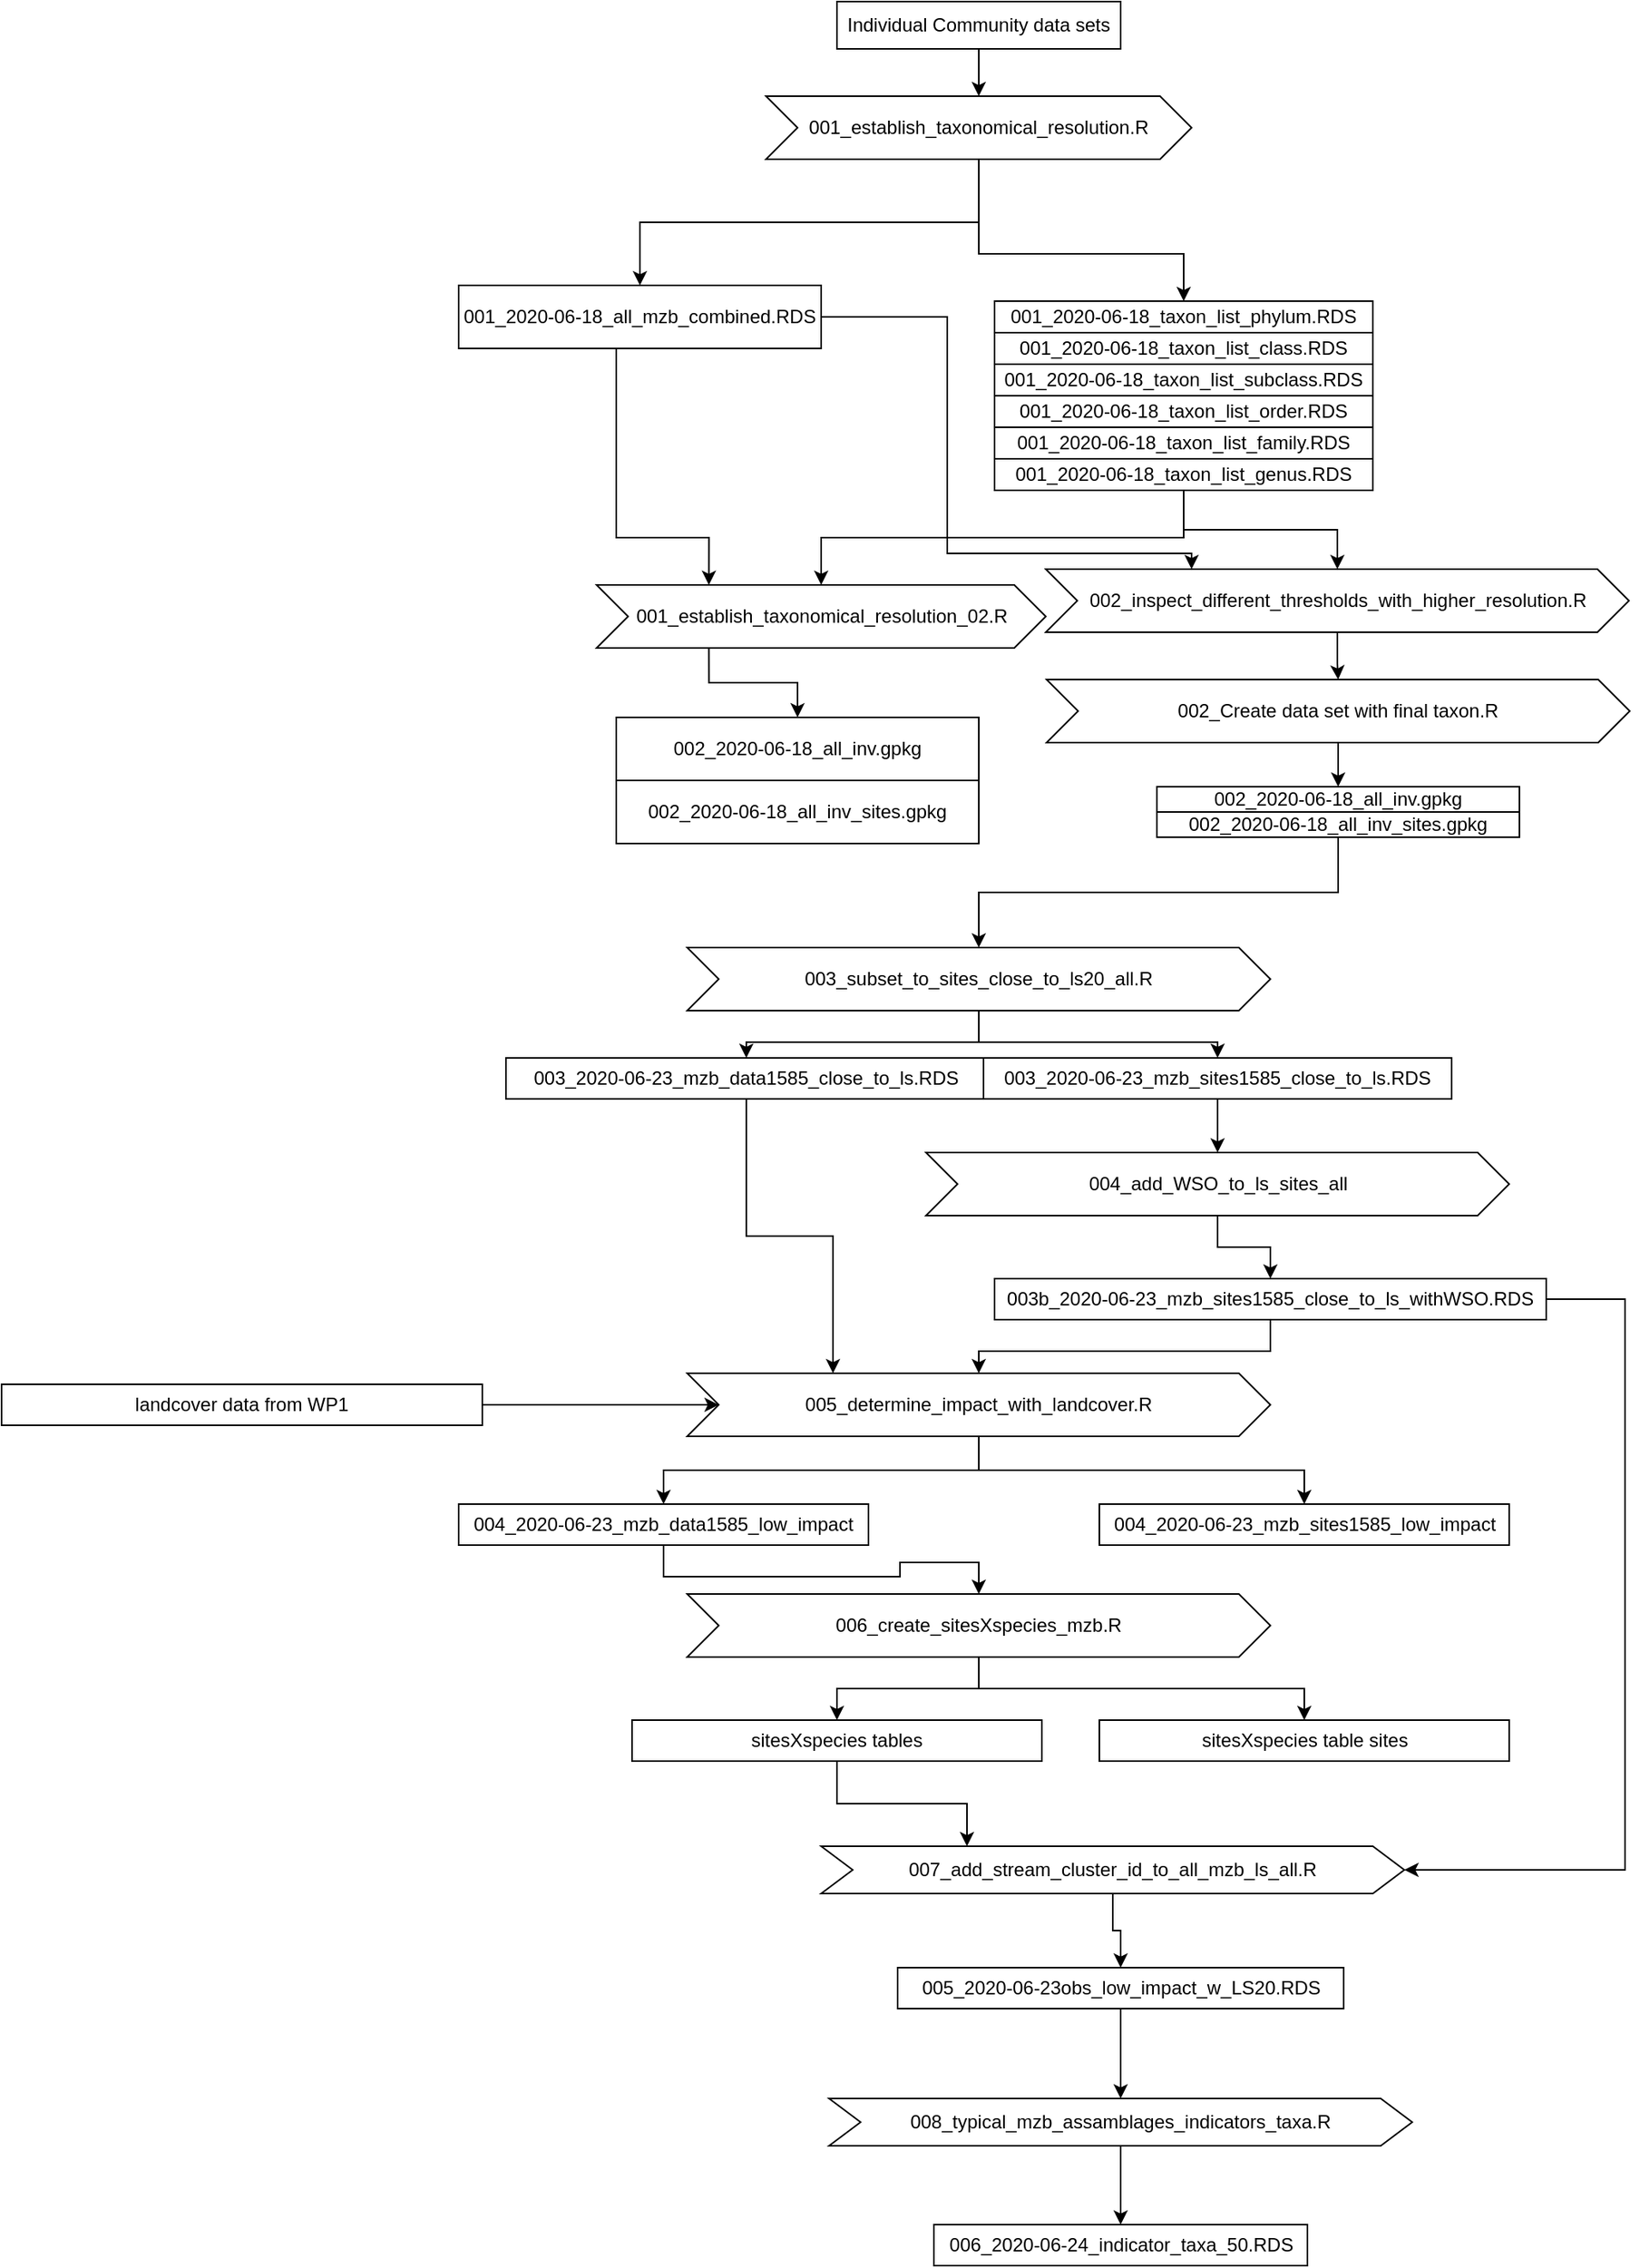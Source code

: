 <mxfile version="11.1.4" type="device"><diagram id="KnYPXJuZ4D2YveWrXV-M" name="Page-1"><mxGraphModel dx="1287" dy="825" grid="1" gridSize="10" guides="1" tooltips="1" connect="1" arrows="1" fold="1" page="1" pageScale="1" pageWidth="827" pageHeight="1169" math="0" shadow="0"><root><mxCell id="0"/><mxCell id="1" parent="0"/><mxCell id="X17ESc6eLI6ejpCM1NBl-5" style="edgeStyle=orthogonalEdgeStyle;rounded=0;orthogonalLoop=1;jettySize=auto;html=1;entryX=0.5;entryY=0;entryDx=0;entryDy=0;" parent="1" source="X17ESc6eLI6ejpCM1NBl-2" target="X17ESc6eLI6ejpCM1NBl-3" edge="1"><mxGeometry relative="1" as="geometry"/></mxCell><mxCell id="X17ESc6eLI6ejpCM1NBl-2" value="Individual Community data sets" style="rounded=0;whiteSpace=wrap;html=1;" parent="1" vertex="1"><mxGeometry x="280" y="90" width="180" height="30" as="geometry"/></mxCell><mxCell id="X17ESc6eLI6ejpCM1NBl-8" style="edgeStyle=orthogonalEdgeStyle;rounded=0;orthogonalLoop=1;jettySize=auto;html=1;entryX=0.5;entryY=0;entryDx=0;entryDy=0;" parent="1" source="X17ESc6eLI6ejpCM1NBl-3" target="X17ESc6eLI6ejpCM1NBl-7" edge="1"><mxGeometry relative="1" as="geometry"/></mxCell><mxCell id="X17ESc6eLI6ejpCM1NBl-15" style="edgeStyle=orthogonalEdgeStyle;rounded=0;orthogonalLoop=1;jettySize=auto;html=1;" parent="1" source="X17ESc6eLI6ejpCM1NBl-3" target="X17ESc6eLI6ejpCM1NBl-9" edge="1"><mxGeometry relative="1" as="geometry"><Array as="points"><mxPoint x="370" y="250"/><mxPoint x="500" y="250"/></Array></mxGeometry></mxCell><mxCell id="X17ESc6eLI6ejpCM1NBl-3" value="001_establish_taxonomical_resolution.R" style="shape=step;perimeter=stepPerimeter;whiteSpace=wrap;html=1;fixedSize=1;" parent="1" vertex="1"><mxGeometry x="235" y="150" width="270" height="40" as="geometry"/></mxCell><mxCell id="5rJEjbNxfFaz7bEZfSUa-31" style="edgeStyle=orthogonalEdgeStyle;rounded=0;orthogonalLoop=1;jettySize=auto;html=1;entryX=0.25;entryY=0;entryDx=0;entryDy=0;" parent="1" source="X17ESc6eLI6ejpCM1NBl-7" target="X17ESc6eLI6ejpCM1NBl-16" edge="1"><mxGeometry relative="1" as="geometry"><Array as="points"><mxPoint x="140" y="430"/><mxPoint x="199" y="430"/></Array></mxGeometry></mxCell><mxCell id="x04xRFgHLbcFB4vvxulx-6" style="edgeStyle=orthogonalEdgeStyle;rounded=0;orthogonalLoop=1;jettySize=auto;html=1;entryX=0.25;entryY=0;entryDx=0;entryDy=0;" parent="1" source="X17ESc6eLI6ejpCM1NBl-7" target="cHFL7TIvDbP1Bg79dZ39-2" edge="1"><mxGeometry relative="1" as="geometry"><Array as="points"><mxPoint x="350" y="290"/><mxPoint x="350" y="440"/><mxPoint x="505" y="440"/></Array></mxGeometry></mxCell><mxCell id="X17ESc6eLI6ejpCM1NBl-7" value="001_2020-06-18_all_mzb_combined.RDS" style="rounded=0;whiteSpace=wrap;html=1;" parent="1" vertex="1"><mxGeometry x="40" y="270" width="230" height="40" as="geometry"/></mxCell><mxCell id="X17ESc6eLI6ejpCM1NBl-9" value="001_2020-06-18_taxon_list_phylum.RDS" style="rounded=0;whiteSpace=wrap;html=1;" parent="1" vertex="1"><mxGeometry x="380" y="280" width="240" height="20" as="geometry"/></mxCell><mxCell id="X17ESc6eLI6ejpCM1NBl-10" value="001_2020-06-18_taxon_list_class.RDS" style="rounded=0;whiteSpace=wrap;html=1;" parent="1" vertex="1"><mxGeometry x="380" y="300" width="240" height="20" as="geometry"/></mxCell><mxCell id="X17ESc6eLI6ejpCM1NBl-11" value="001_2020-06-18_taxon_list_order.RDS" style="rounded=0;whiteSpace=wrap;html=1;" parent="1" vertex="1"><mxGeometry x="380" y="340" width="240" height="20" as="geometry"/></mxCell><mxCell id="X17ESc6eLI6ejpCM1NBl-12" value="001_2020-06-18_taxon_list_subclass.RDS" style="rounded=0;whiteSpace=wrap;html=1;" parent="1" vertex="1"><mxGeometry x="380" y="320" width="240" height="20" as="geometry"/></mxCell><mxCell id="X17ESc6eLI6ejpCM1NBl-13" value="001_2020-06-18_taxon_list_family.RDS" style="rounded=0;whiteSpace=wrap;html=1;" parent="1" vertex="1"><mxGeometry x="380" y="360" width="240" height="20" as="geometry"/></mxCell><mxCell id="X17ESc6eLI6ejpCM1NBl-17" style="edgeStyle=orthogonalEdgeStyle;rounded=0;orthogonalLoop=1;jettySize=auto;html=1;entryX=0.5;entryY=0;entryDx=0;entryDy=0;" parent="1" source="X17ESc6eLI6ejpCM1NBl-14" target="X17ESc6eLI6ejpCM1NBl-16" edge="1"><mxGeometry relative="1" as="geometry"/></mxCell><mxCell id="cHFL7TIvDbP1Bg79dZ39-10" style="edgeStyle=orthogonalEdgeStyle;rounded=0;orthogonalLoop=1;jettySize=auto;html=1;entryX=0.5;entryY=0;entryDx=0;entryDy=0;" parent="1" source="X17ESc6eLI6ejpCM1NBl-14" target="cHFL7TIvDbP1Bg79dZ39-2" edge="1"><mxGeometry relative="1" as="geometry"/></mxCell><mxCell id="X17ESc6eLI6ejpCM1NBl-14" value="001_2020-06-18_taxon_list_genus.RDS" style="rounded=0;whiteSpace=wrap;html=1;" parent="1" vertex="1"><mxGeometry x="380" y="380" width="240" height="20" as="geometry"/></mxCell><mxCell id="5rJEjbNxfFaz7bEZfSUa-3" style="edgeStyle=orthogonalEdgeStyle;rounded=0;orthogonalLoop=1;jettySize=auto;html=1;entryX=0.5;entryY=0;entryDx=0;entryDy=0;exitX=0.25;exitY=1;exitDx=0;exitDy=0;" parent="1" source="X17ESc6eLI6ejpCM1NBl-16" target="5rJEjbNxfFaz7bEZfSUa-1" edge="1"><mxGeometry relative="1" as="geometry"/></mxCell><mxCell id="X17ESc6eLI6ejpCM1NBl-16" value="001_establish_taxonomical_resolution_02.R" style="shape=step;perimeter=stepPerimeter;whiteSpace=wrap;html=1;fixedSize=1;" parent="1" vertex="1"><mxGeometry x="127.5" y="460" width="285" height="40" as="geometry"/></mxCell><mxCell id="5rJEjbNxfFaz7bEZfSUa-1" value="002_2020-06-18_all_inv.gpkg" style="rounded=0;whiteSpace=wrap;html=1;" parent="1" vertex="1"><mxGeometry x="140" y="544" width="230" height="40" as="geometry"/></mxCell><mxCell id="5rJEjbNxfFaz7bEZfSUa-2" value="002_2020-06-18_all_inv_sites.gpkg" style="rounded=0;whiteSpace=wrap;html=1;" parent="1" vertex="1"><mxGeometry x="140" y="584" width="230" height="40" as="geometry"/></mxCell><mxCell id="x04xRFgHLbcFB4vvxulx-2" style="edgeStyle=orthogonalEdgeStyle;rounded=0;orthogonalLoop=1;jettySize=auto;html=1;" parent="1" source="cHFL7TIvDbP1Bg79dZ39-2" target="x04xRFgHLbcFB4vvxulx-1" edge="1"><mxGeometry relative="1" as="geometry"/></mxCell><mxCell id="cHFL7TIvDbP1Bg79dZ39-2" value="002_inspect_different_thresholds_with_higher_resolution.R" style="shape=step;perimeter=stepPerimeter;whiteSpace=wrap;html=1;fixedSize=1;" parent="1" vertex="1"><mxGeometry x="412.5" y="450" width="370" height="40" as="geometry"/></mxCell><mxCell id="cHFL7TIvDbP1Bg79dZ39-15" style="edgeStyle=orthogonalEdgeStyle;rounded=0;orthogonalLoop=1;jettySize=auto;html=1;" parent="1" source="cHFL7TIvDbP1Bg79dZ39-8" target="cHFL7TIvDbP1Bg79dZ39-13" edge="1"><mxGeometry relative="1" as="geometry"/></mxCell><mxCell id="cHFL7TIvDbP1Bg79dZ39-16" style="edgeStyle=orthogonalEdgeStyle;rounded=0;orthogonalLoop=1;jettySize=auto;html=1;" parent="1" source="cHFL7TIvDbP1Bg79dZ39-8" target="cHFL7TIvDbP1Bg79dZ39-14" edge="1"><mxGeometry relative="1" as="geometry"/></mxCell><mxCell id="cHFL7TIvDbP1Bg79dZ39-8" value="003_subset_to_sites_close_to_ls20_all.R" style="shape=step;perimeter=stepPerimeter;whiteSpace=wrap;html=1;fixedSize=1;" parent="1" vertex="1"><mxGeometry x="185" y="690" width="370" height="40" as="geometry"/></mxCell><mxCell id="cHFL7TIvDbP1Bg79dZ39-27" style="edgeStyle=orthogonalEdgeStyle;rounded=0;orthogonalLoop=1;jettySize=auto;html=1;entryX=0.25;entryY=0;entryDx=0;entryDy=0;" parent="1" source="cHFL7TIvDbP1Bg79dZ39-13" target="cHFL7TIvDbP1Bg79dZ39-23" edge="1"><mxGeometry relative="1" as="geometry"/></mxCell><mxCell id="cHFL7TIvDbP1Bg79dZ39-13" value="003_2020-06-23_mzb_data1585_close_to_ls.RDS" style="rounded=0;whiteSpace=wrap;html=1;" parent="1" vertex="1"><mxGeometry x="70" y="760" width="305" height="26" as="geometry"/></mxCell><mxCell id="cHFL7TIvDbP1Bg79dZ39-19" style="edgeStyle=orthogonalEdgeStyle;rounded=0;orthogonalLoop=1;jettySize=auto;html=1;entryX=0.5;entryY=0;entryDx=0;entryDy=0;" parent="1" source="cHFL7TIvDbP1Bg79dZ39-14" target="cHFL7TIvDbP1Bg79dZ39-18" edge="1"><mxGeometry relative="1" as="geometry"/></mxCell><mxCell id="cHFL7TIvDbP1Bg79dZ39-14" value="003_2020-06-23_mzb_sites1585_close_to_ls.RDS" style="rounded=0;whiteSpace=wrap;html=1;" parent="1" vertex="1"><mxGeometry x="373" y="760" width="297" height="26" as="geometry"/></mxCell><mxCell id="cHFL7TIvDbP1Bg79dZ39-21" style="edgeStyle=orthogonalEdgeStyle;rounded=0;orthogonalLoop=1;jettySize=auto;html=1;entryX=0.5;entryY=0;entryDx=0;entryDy=0;" parent="1" source="cHFL7TIvDbP1Bg79dZ39-18" target="cHFL7TIvDbP1Bg79dZ39-20" edge="1"><mxGeometry relative="1" as="geometry"/></mxCell><mxCell id="cHFL7TIvDbP1Bg79dZ39-18" value="&lt;span style=&quot;text-align: left ; white-space: nowrap&quot;&gt;004_add_WSO_to_ls_sites_all&lt;/span&gt;" style="shape=step;perimeter=stepPerimeter;whiteSpace=wrap;html=1;fixedSize=1;" parent="1" vertex="1"><mxGeometry x="336.5" y="820" width="370" height="40" as="geometry"/></mxCell><mxCell id="cHFL7TIvDbP1Bg79dZ39-26" style="edgeStyle=orthogonalEdgeStyle;rounded=0;orthogonalLoop=1;jettySize=auto;html=1;" parent="1" source="cHFL7TIvDbP1Bg79dZ39-20" target="cHFL7TIvDbP1Bg79dZ39-23" edge="1"><mxGeometry relative="1" as="geometry"/></mxCell><mxCell id="GW2HrrEfaXAUBkt6RSob-4" style="edgeStyle=orthogonalEdgeStyle;rounded=0;orthogonalLoop=1;jettySize=auto;html=1;entryX=1;entryY=0.5;entryDx=0;entryDy=0;" parent="1" source="cHFL7TIvDbP1Bg79dZ39-20" target="GW2HrrEfaXAUBkt6RSob-2" edge="1"><mxGeometry relative="1" as="geometry"><Array as="points"><mxPoint x="780" y="913"/><mxPoint x="780" y="1275"/></Array></mxGeometry></mxCell><mxCell id="cHFL7TIvDbP1Bg79dZ39-20" value="003b_2020-06-23_mzb_sites1585_close_to_ls_withWSO.RDS" style="rounded=0;whiteSpace=wrap;html=1;" parent="1" vertex="1"><mxGeometry x="380" y="900" width="350" height="26" as="geometry"/></mxCell><mxCell id="cHFL7TIvDbP1Bg79dZ39-33" style="edgeStyle=orthogonalEdgeStyle;rounded=0;orthogonalLoop=1;jettySize=auto;html=1;entryX=0.5;entryY=0;entryDx=0;entryDy=0;" parent="1" source="cHFL7TIvDbP1Bg79dZ39-23" target="cHFL7TIvDbP1Bg79dZ39-31" edge="1"><mxGeometry relative="1" as="geometry"/></mxCell><mxCell id="cHFL7TIvDbP1Bg79dZ39-34" style="edgeStyle=orthogonalEdgeStyle;rounded=0;orthogonalLoop=1;jettySize=auto;html=1;" parent="1" source="cHFL7TIvDbP1Bg79dZ39-23" target="cHFL7TIvDbP1Bg79dZ39-32" edge="1"><mxGeometry relative="1" as="geometry"/></mxCell><mxCell id="cHFL7TIvDbP1Bg79dZ39-23" value="&lt;span style=&quot;text-align: left ; white-space: nowrap&quot;&gt;005_determine_impact_with_landcover.R&lt;/span&gt;" style="shape=step;perimeter=stepPerimeter;whiteSpace=wrap;html=1;fixedSize=1;" parent="1" vertex="1"><mxGeometry x="185" y="960" width="370" height="40" as="geometry"/></mxCell><mxCell id="cHFL7TIvDbP1Bg79dZ39-29" style="edgeStyle=orthogonalEdgeStyle;rounded=0;orthogonalLoop=1;jettySize=auto;html=1;entryX=0;entryY=0.5;entryDx=0;entryDy=0;" parent="1" source="cHFL7TIvDbP1Bg79dZ39-28" target="cHFL7TIvDbP1Bg79dZ39-23" edge="1"><mxGeometry relative="1" as="geometry"/></mxCell><mxCell id="cHFL7TIvDbP1Bg79dZ39-28" value="landcover data from WP1" style="rounded=0;whiteSpace=wrap;html=1;" parent="1" vertex="1"><mxGeometry x="-250" y="967" width="305" height="26" as="geometry"/></mxCell><mxCell id="cHFL7TIvDbP1Bg79dZ39-36" style="edgeStyle=orthogonalEdgeStyle;rounded=0;orthogonalLoop=1;jettySize=auto;html=1;" parent="1" source="cHFL7TIvDbP1Bg79dZ39-31" target="cHFL7TIvDbP1Bg79dZ39-35" edge="1"><mxGeometry relative="1" as="geometry"/></mxCell><mxCell id="cHFL7TIvDbP1Bg79dZ39-31" value="&lt;span style=&quot;text-align: left ; white-space: nowrap&quot;&gt;004_2020-06-23_mzb_data1585_low_impact&lt;/span&gt;" style="rounded=0;whiteSpace=wrap;html=1;" parent="1" vertex="1"><mxGeometry x="40" y="1043" width="260" height="26" as="geometry"/></mxCell><mxCell id="cHFL7TIvDbP1Bg79dZ39-32" value="&lt;span style=&quot;text-align: left ; white-space: nowrap&quot;&gt;004_2020-06-23_mzb_sites1585_low_impact&lt;/span&gt;" style="rounded=0;whiteSpace=wrap;html=1;" parent="1" vertex="1"><mxGeometry x="446.5" y="1043" width="260" height="26" as="geometry"/></mxCell><mxCell id="cHFL7TIvDbP1Bg79dZ39-39" style="edgeStyle=orthogonalEdgeStyle;rounded=0;orthogonalLoop=1;jettySize=auto;html=1;entryX=0.5;entryY=0;entryDx=0;entryDy=0;" parent="1" source="cHFL7TIvDbP1Bg79dZ39-35" target="cHFL7TIvDbP1Bg79dZ39-37" edge="1"><mxGeometry relative="1" as="geometry"/></mxCell><mxCell id="cHFL7TIvDbP1Bg79dZ39-40" style="edgeStyle=orthogonalEdgeStyle;rounded=0;orthogonalLoop=1;jettySize=auto;html=1;" parent="1" source="cHFL7TIvDbP1Bg79dZ39-35" target="cHFL7TIvDbP1Bg79dZ39-38" edge="1"><mxGeometry relative="1" as="geometry"/></mxCell><mxCell id="cHFL7TIvDbP1Bg79dZ39-35" value="&lt;div style=&quot;text-align: left&quot;&gt;&lt;span style=&quot;white-space: nowrap&quot;&gt;006_create_sitesXspecies_mzb.R&lt;/span&gt;&lt;/div&gt;" style="shape=step;perimeter=stepPerimeter;whiteSpace=wrap;html=1;fixedSize=1;" parent="1" vertex="1"><mxGeometry x="185" y="1100" width="370" height="40" as="geometry"/></mxCell><mxCell id="GW2HrrEfaXAUBkt6RSob-3" style="edgeStyle=orthogonalEdgeStyle;rounded=0;orthogonalLoop=1;jettySize=auto;html=1;entryX=0.25;entryY=0;entryDx=0;entryDy=0;" parent="1" source="cHFL7TIvDbP1Bg79dZ39-37" target="GW2HrrEfaXAUBkt6RSob-2" edge="1"><mxGeometry relative="1" as="geometry"/></mxCell><mxCell id="cHFL7TIvDbP1Bg79dZ39-37" value="&lt;div style=&quot;text-align: left&quot;&gt;&lt;span&gt;sitesXspecies tables&lt;/span&gt;&lt;/div&gt;" style="rounded=0;whiteSpace=wrap;html=1;" parent="1" vertex="1"><mxGeometry x="150" y="1180" width="260" height="26" as="geometry"/></mxCell><mxCell id="cHFL7TIvDbP1Bg79dZ39-38" value="&lt;div style=&quot;text-align: left&quot;&gt;&lt;span&gt;sitesXspecies table sites&lt;/span&gt;&lt;/div&gt;" style="rounded=0;whiteSpace=wrap;html=1;" parent="1" vertex="1"><mxGeometry x="446.5" y="1180" width="260" height="26" as="geometry"/></mxCell><mxCell id="GW2HrrEfaXAUBkt6RSob-9" style="edgeStyle=orthogonalEdgeStyle;rounded=0;orthogonalLoop=1;jettySize=auto;html=1;entryX=0.5;entryY=0;entryDx=0;entryDy=0;" parent="1" source="GW2HrrEfaXAUBkt6RSob-2" target="GW2HrrEfaXAUBkt6RSob-8" edge="1"><mxGeometry relative="1" as="geometry"/></mxCell><mxCell id="GW2HrrEfaXAUBkt6RSob-2" value="&lt;div style=&quot;text-align: left&quot;&gt;&lt;span style=&quot;white-space: nowrap&quot;&gt;007_add_stream_cluster_id_to_all_mzb_ls_all.R&lt;/span&gt;&lt;br&gt;&lt;/div&gt;" style="shape=step;perimeter=stepPerimeter;whiteSpace=wrap;html=1;fixedSize=1;" parent="1" vertex="1"><mxGeometry x="270" y="1260" width="370" height="30" as="geometry"/></mxCell><mxCell id="GW2HrrEfaXAUBkt6RSob-14" style="edgeStyle=orthogonalEdgeStyle;rounded=0;orthogonalLoop=1;jettySize=auto;html=1;" parent="1" source="GW2HrrEfaXAUBkt6RSob-8" target="GW2HrrEfaXAUBkt6RSob-13" edge="1"><mxGeometry relative="1" as="geometry"/></mxCell><mxCell id="GW2HrrEfaXAUBkt6RSob-8" value="&lt;div style=&quot;text-align: left&quot;&gt;&lt;span style=&quot;white-space: nowrap&quot;&gt;005_2020-06-23obs_low_impact_w_LS20.RDS&lt;/span&gt;&lt;br&gt;&lt;/div&gt;" style="rounded=0;whiteSpace=wrap;html=1;" parent="1" vertex="1"><mxGeometry x="318.5" y="1337" width="283" height="26" as="geometry"/></mxCell><mxCell id="GW2HrrEfaXAUBkt6RSob-15" style="edgeStyle=orthogonalEdgeStyle;rounded=0;orthogonalLoop=1;jettySize=auto;html=1;" parent="1" source="GW2HrrEfaXAUBkt6RSob-13" edge="1"><mxGeometry relative="1" as="geometry"><mxPoint x="460" y="1500" as="targetPoint"/></mxGeometry></mxCell><mxCell id="GW2HrrEfaXAUBkt6RSob-13" value="&lt;div style=&quot;text-align: left&quot;&gt;008_typical_mzb_assamblages_indicators_taxa.R&lt;br&gt;&lt;/div&gt;" style="shape=step;perimeter=stepPerimeter;whiteSpace=wrap;html=1;fixedSize=1;" parent="1" vertex="1"><mxGeometry x="275" y="1420" width="370" height="30" as="geometry"/></mxCell><mxCell id="GW2HrrEfaXAUBkt6RSob-16" value="&lt;div style=&quot;text-align: left&quot;&gt;006_2020-06-24&lt;span&gt;_indicator_taxa_50.RDS&lt;/span&gt;&lt;/div&gt;" style="rounded=0;whiteSpace=wrap;html=1;" parent="1" vertex="1"><mxGeometry x="341.5" y="1500" width="237" height="26" as="geometry"/></mxCell><mxCell id="x04xRFgHLbcFB4vvxulx-5" style="edgeStyle=orthogonalEdgeStyle;rounded=0;orthogonalLoop=1;jettySize=auto;html=1;" parent="1" source="x04xRFgHLbcFB4vvxulx-1" target="x04xRFgHLbcFB4vvxulx-3" edge="1"><mxGeometry relative="1" as="geometry"/></mxCell><mxCell id="x04xRFgHLbcFB4vvxulx-1" value="002_Create data set with final taxon.R" style="shape=step;perimeter=stepPerimeter;whiteSpace=wrap;html=1;fixedSize=1;" parent="1" vertex="1"><mxGeometry x="413" y="520" width="370" height="40" as="geometry"/></mxCell><mxCell id="x04xRFgHLbcFB4vvxulx-3" value="002_2020-06-18_all_inv.gpkg" style="rounded=0;whiteSpace=wrap;html=1;" parent="1" vertex="1"><mxGeometry x="483" y="588" width="230" height="16" as="geometry"/></mxCell><mxCell id="x04xRFgHLbcFB4vvxulx-7" style="edgeStyle=orthogonalEdgeStyle;rounded=0;orthogonalLoop=1;jettySize=auto;html=1;entryX=0.5;entryY=0;entryDx=0;entryDy=0;" parent="1" source="x04xRFgHLbcFB4vvxulx-4" target="cHFL7TIvDbP1Bg79dZ39-8" edge="1"><mxGeometry relative="1" as="geometry"/></mxCell><mxCell id="x04xRFgHLbcFB4vvxulx-4" value="002_2020-06-18_all_inv_sites.gpkg" style="rounded=0;whiteSpace=wrap;html=1;" parent="1" vertex="1"><mxGeometry x="483" y="604" width="230" height="16" as="geometry"/></mxCell></root></mxGraphModel></diagram></mxfile>